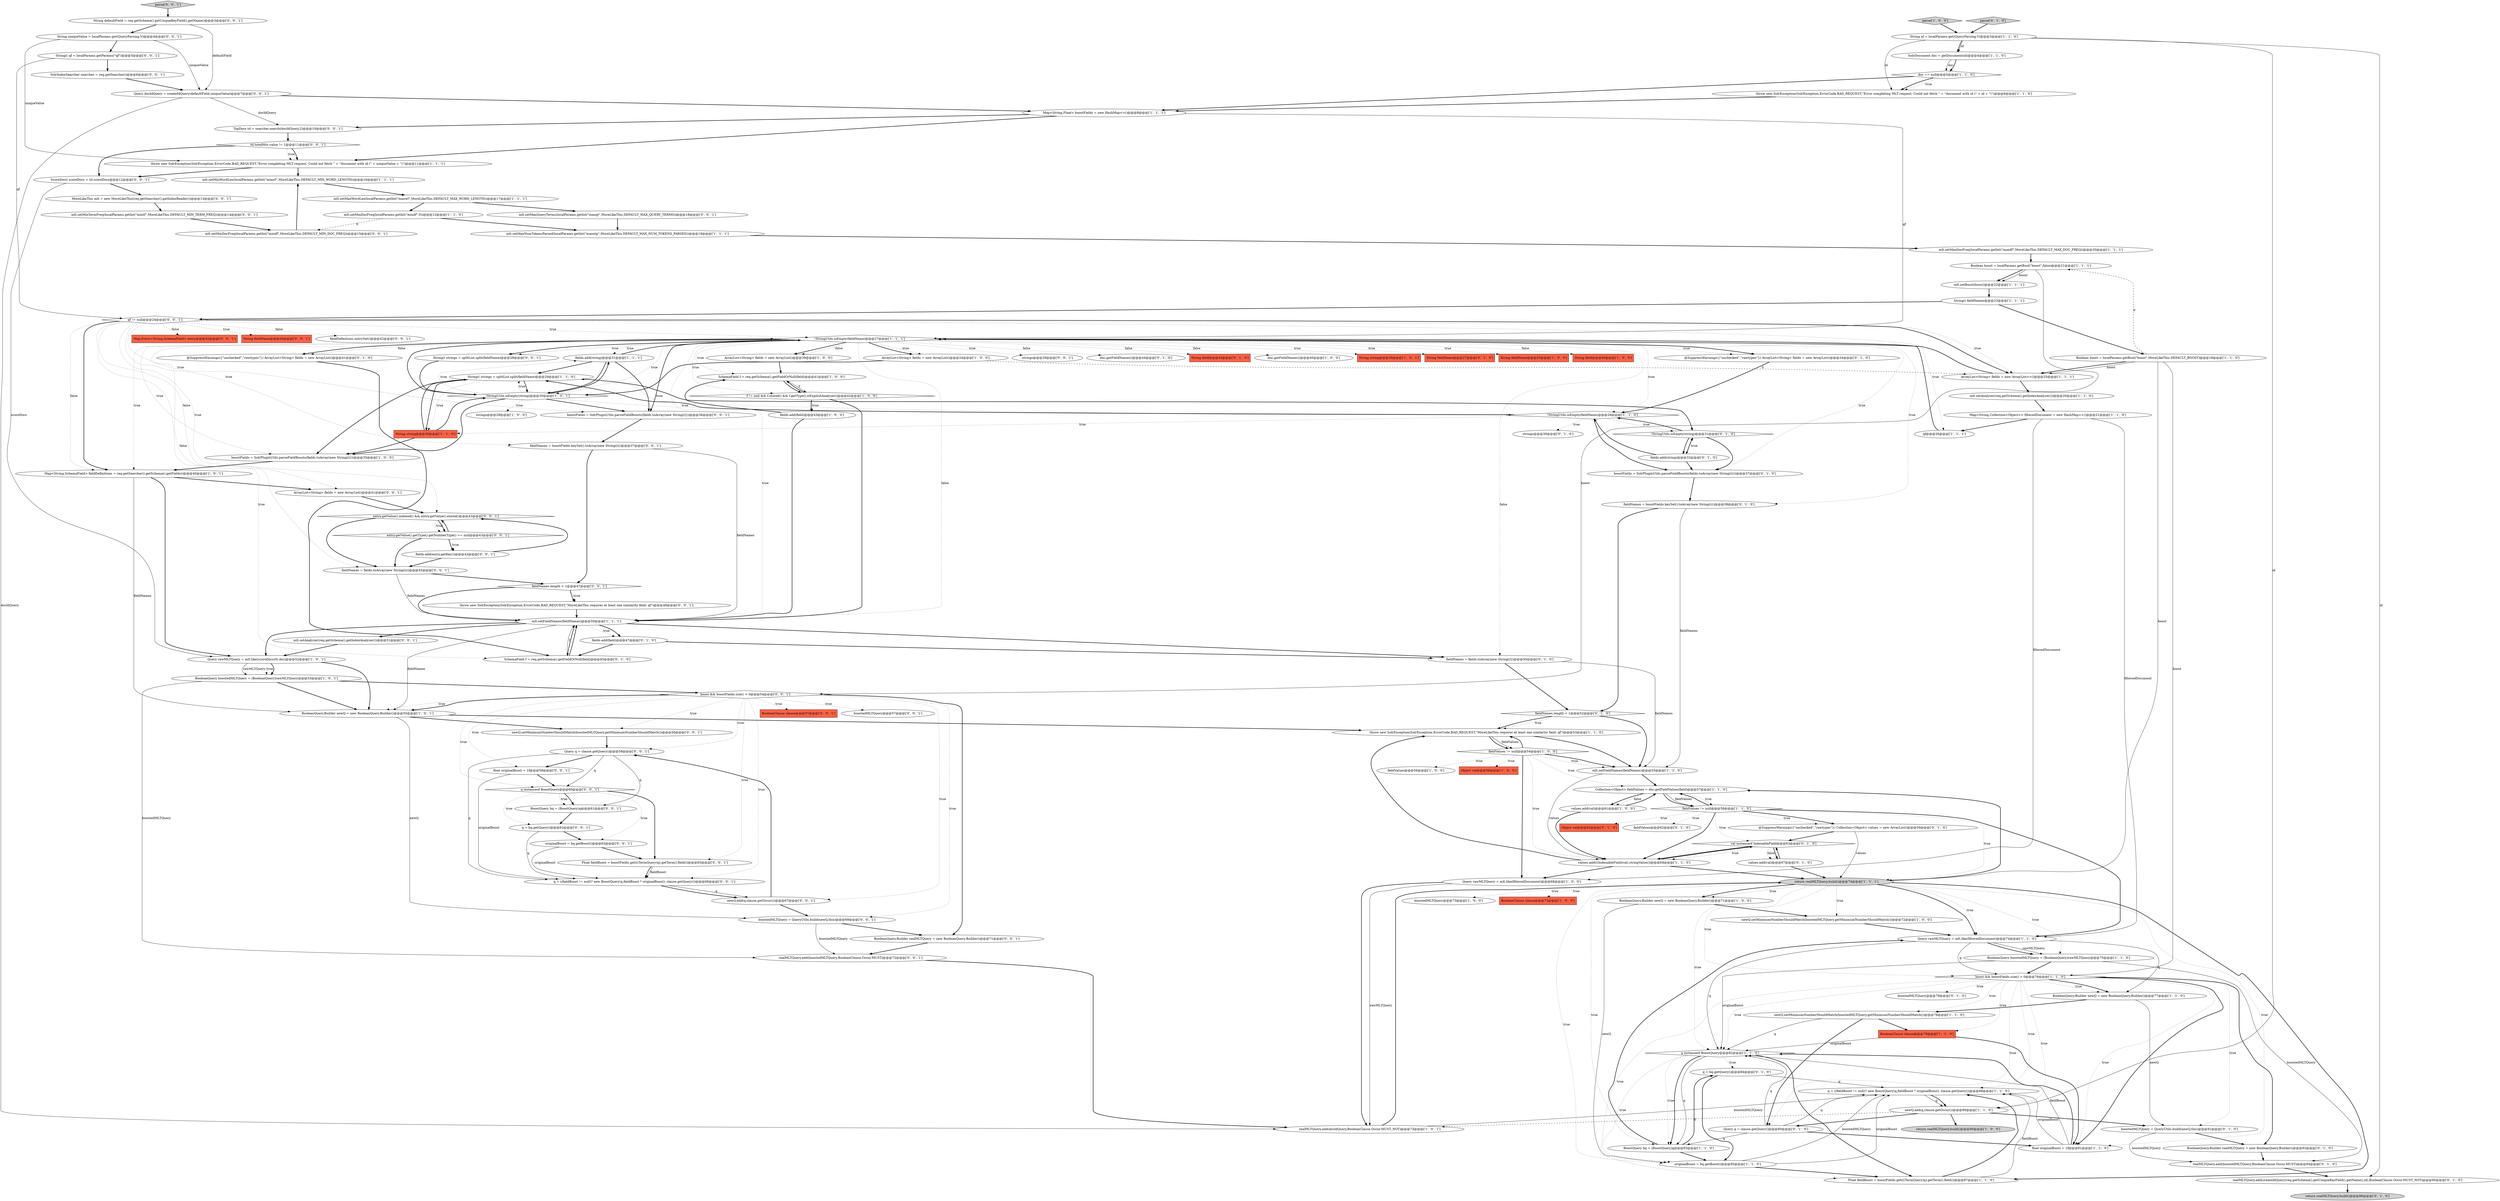 digraph {
34 [style = filled, label = "mlt.setFieldNames(fieldNames)@@@50@@@['1', '1', '1']", fillcolor = white, shape = ellipse image = "AAA0AAABBB1BBB"];
21 [style = filled, label = "!StringUtils.isEmpty(fieldName)@@@27@@@['1', '1', '1']", fillcolor = white, shape = diamond image = "AAA0AAABBB1BBB"];
1 [style = filled, label = "fields.add(string)@@@31@@@['1', '1', '1']", fillcolor = white, shape = ellipse image = "AAA0AAABBB1BBB"];
17 [style = filled, label = "fieldValues != null@@@58@@@['1', '1', '0']", fillcolor = white, shape = diamond image = "AAA0AAABBB1BBB"];
28 [style = filled, label = "BooleanQuery.Builder newQ = new BooleanQuery.Builder()@@@71@@@['1', '0', '0']", fillcolor = white, shape = ellipse image = "AAA0AAABBB1BBB"];
59 [style = filled, label = "boost && boostFields.size() > 0@@@76@@@['1', '1', '0']", fillcolor = white, shape = diamond image = "AAA0AAABBB1BBB"];
43 [style = filled, label = "String(( strings = splitList.split(fieldName)@@@29@@@['1', '1', '0']", fillcolor = white, shape = ellipse image = "AAA0AAABBB1BBB"];
137 [style = filled, label = "entry.getValue().indexed() && entry.getValue().stored()@@@43@@@['0', '0', '1']", fillcolor = white, shape = diamond image = "AAA0AAABBB3BBB"];
65 [style = filled, label = "Collection<Object> fieldValues = doc.getFieldValues(field)@@@57@@@['1', '1', '0']", fillcolor = white, shape = ellipse image = "AAA0AAABBB1BBB"];
2 [style = filled, label = "BooleanQuery.Builder newQ = new BooleanQuery.Builder()@@@55@@@['1', '0', '1']", fillcolor = white, shape = ellipse image = "AAA0AAABBB1BBB"];
135 [style = filled, label = "fieldNames.length < 1@@@47@@@['0', '0', '1']", fillcolor = white, shape = diamond image = "AAA0AAABBB3BBB"];
31 [style = filled, label = "mlt.setAnalyzer(req.getSchema().getIndexAnalyzer())@@@20@@@['1', '1', '0']", fillcolor = white, shape = ellipse image = "AAA0AAABBB1BBB"];
46 [style = filled, label = "Boolean boost = localParams.getBool(\"boost\",false)@@@21@@@['1', '1', '1']", fillcolor = white, shape = ellipse image = "AAA0AAABBB1BBB"];
71 [style = filled, label = "BooleanQuery boostedMLTQuery = (BooleanQuery)rawMLTQuery@@@53@@@['1', '0', '1']", fillcolor = white, shape = ellipse image = "AAA0AAABBB1BBB"];
44 [style = filled, label = "newQ.setMinimumNumberShouldMatch(boostedMLTQuery.getMinimumNumberShouldMatch())@@@78@@@['1', '1', '0']", fillcolor = white, shape = ellipse image = "AAA0AAABBB1BBB"];
42 [style = filled, label = "return realMLTQuery.build()@@@74@@@['1', '1', '1']", fillcolor = lightgray, shape = ellipse image = "AAA0AAABBB1BBB"];
40 [style = filled, label = "String id = localParams.get(QueryParsing.V)@@@3@@@['1', '1', '0']", fillcolor = white, shape = ellipse image = "AAA0AAABBB1BBB"];
110 [style = filled, label = "mlt.setMinDocFreq(localParams.getInt(\"mindf\",MoreLikeThis.DEFAULT_MIN_DOC_FREQ))@@@15@@@['0', '0', '1']", fillcolor = white, shape = ellipse image = "AAA0AAABBB3BBB"];
3 [style = filled, label = "mlt.setFieldNames(fieldNames)@@@55@@@['1', '1', '0']", fillcolor = white, shape = ellipse image = "AAA0AAABBB1BBB"];
67 [style = filled, label = "mlt.setBoost(boost)@@@22@@@['1', '1', '1']", fillcolor = white, shape = ellipse image = "AAA0AAABBB1BBB"];
22 [style = filled, label = "mlt.setMaxDocFreq(localParams.getInt(\"maxdf\",MoreLikeThis.DEFAULT_MAX_DOC_FREQ))@@@20@@@['1', '1', '1']", fillcolor = white, shape = ellipse image = "AAA0AAABBB1BBB"];
10 [style = filled, label = "throw new SolrException(SolrException.ErrorCode.BAD_REQUEST,\"MoreLikeThis requires at least one similarity field: qf\")@@@53@@@['1', '1', '0']", fillcolor = white, shape = ellipse image = "AAA0AAABBB1BBB"];
131 [style = filled, label = "boostedMLTQuery@@@57@@@['0', '0', '1']", fillcolor = white, shape = ellipse image = "AAA0AAABBB3BBB"];
117 [style = filled, label = "newQ.setMinimumNumberShouldMatch(boostedMLTQuery.getMinimumNumberShouldMatch())@@@56@@@['0', '0', '1']", fillcolor = white, shape = ellipse image = "AAA0AAABBB3BBB"];
99 [style = filled, label = "Object val@@@62@@@['0', '1', '0']", fillcolor = tomato, shape = box image = "AAA0AAABBB2BBB"];
13 [style = filled, label = "String(( fieldNames@@@23@@@['1', '1', '1']", fillcolor = white, shape = ellipse image = "AAA0AAABBB1BBB"];
97 [style = filled, label = "fieldNames = fields.toArray(new String(((()@@@50@@@['0', '1', '0']", fillcolor = white, shape = ellipse image = "AAA0AAABBB2BBB"];
94 [style = filled, label = "boostFields = SolrPluginUtils.parseFieldBoosts(fields.toArray(new String(((())@@@37@@@['0', '1', '0']", fillcolor = white, shape = ellipse image = "AAA0AAABBB2BBB"];
63 [style = filled, label = "fields.add(field)@@@43@@@['1', '0', '0']", fillcolor = white, shape = ellipse image = "AAA0AAABBB1BBB"];
126 [style = filled, label = "Float fieldBoost = boostFields.get(((TermQuery)q).getTerm().field())@@@65@@@['0', '0', '1']", fillcolor = white, shape = ellipse image = "AAA0AAABBB3BBB"];
87 [style = filled, label = "fieldValues@@@62@@@['0', '1', '0']", fillcolor = white, shape = ellipse image = "AAA0AAABBB2BBB"];
23 [style = filled, label = "Query rawMLTQuery = mlt.like(filteredDocument)@@@68@@@['1', '0', '0']", fillcolor = white, shape = ellipse image = "AAA0AAABBB1BBB"];
52 [style = filled, label = "SolrDocument doc = getDocument(id)@@@4@@@['1', '1', '0']", fillcolor = white, shape = ellipse image = "AAA0AAABBB1BBB"];
144 [style = filled, label = "mlt.setMaxQueryTerms(localParams.getInt(\"maxqt\",MoreLikeThis.DEFAULT_MAX_QUERY_TERMS))@@@18@@@['0', '0', '1']", fillcolor = white, shape = ellipse image = "AAA0AAABBB3BBB"];
29 [style = filled, label = "Map<String,Float> boostFields = new HashMap<>()@@@8@@@['1', '1', '1']", fillcolor = white, shape = ellipse image = "AAA0AAABBB1BBB"];
9 [style = filled, label = "SchemaField f = req.getSchema().getFieldOrNull(field)@@@41@@@['1', '0', '0']", fillcolor = white, shape = ellipse image = "AAA0AAABBB1BBB"];
86 [style = filled, label = "q = bq.getQuery()@@@84@@@['0', '1', '0']", fillcolor = white, shape = ellipse image = "AAA0AAABBB2BBB"];
39 [style = filled, label = "values.add(val)@@@61@@@['1', '0', '0']", fillcolor = white, shape = ellipse image = "AAA0AAABBB1BBB"];
111 [style = filled, label = "strings@@@29@@@['0', '0', '1']", fillcolor = white, shape = ellipse image = "AAA0AAABBB3BBB"];
130 [style = filled, label = "boost && boostFields.size() > 0@@@54@@@['0', '0', '1']", fillcolor = white, shape = diamond image = "AAA0AAABBB3BBB"];
73 [style = filled, label = "boostedMLTQuery = QueryUtils.build(newQ,this)@@@91@@@['0', '1', '0']", fillcolor = white, shape = ellipse image = "AAA0AAABBB2BBB"];
125 [style = filled, label = "originalBoost = bq.getBoost()@@@63@@@['0', '0', '1']", fillcolor = white, shape = ellipse image = "AAA0AAABBB3BBB"];
124 [style = filled, label = "parse['0', '0', '1']", fillcolor = lightgray, shape = diamond image = "AAA0AAABBB3BBB"];
70 [style = filled, label = "!StringUtils.isEmpty(fieldName)@@@28@@@['1', '1', '0']", fillcolor = white, shape = diamond image = "AAA0AAABBB1BBB"];
14 [style = filled, label = "BooleanQuery boostedMLTQuery = (BooleanQuery)rawMLTQuery@@@75@@@['1', '1', '0']", fillcolor = white, shape = ellipse image = "AAA0AAABBB1BBB"];
32 [style = filled, label = "q = ((fieldBoost != null)? new BoostQuery(q,fieldBoost * originalBoost): clause.getQuery())@@@88@@@['1', '1', '0']", fillcolor = white, shape = ellipse image = "AAA0AAABBB1BBB"];
107 [style = filled, label = "fields.add(entry.getKey())@@@43@@@['0', '0', '1']", fillcolor = white, shape = ellipse image = "AAA0AAABBB3BBB"];
109 [style = filled, label = "mlt.setMinTermFreq(localParams.getInt(\"mintf\",MoreLikeThis.DEFAULT_MIN_TERM_FREQ))@@@14@@@['0', '0', '1']", fillcolor = white, shape = ellipse image = "AAA0AAABBB3BBB"];
115 [style = filled, label = "fieldNames = boostFields.keySet().toArray(new String(((()@@@37@@@['0', '0', '1']", fillcolor = white, shape = ellipse image = "AAA0AAABBB3BBB"];
101 [style = filled, label = "throw new SolrException(SolrException.ErrorCode.BAD_REQUEST,\"MoreLikeThis requires at least one similarity field: qf\")@@@48@@@['0', '0', '1']", fillcolor = white, shape = ellipse image = "AAA0AAABBB3BBB"];
72 [style = filled, label = "doc.getFieldNames()@@@44@@@['0', '1', '0']", fillcolor = white, shape = ellipse image = "AAA0AAABBB2BBB"];
129 [style = filled, label = "q instanceof BoostQuery@@@60@@@['0', '0', '1']", fillcolor = white, shape = diamond image = "AAA0AAABBB3BBB"];
36 [style = filled, label = "BoostQuery bq = (BoostQuery)q@@@83@@@['1', '1', '0']", fillcolor = white, shape = ellipse image = "AAA0AAABBB1BBB"];
128 [style = filled, label = "float originalBoost = 1f@@@59@@@['0', '0', '1']", fillcolor = white, shape = ellipse image = "AAA0AAABBB3BBB"];
74 [style = filled, label = "realMLTQuery.add(boostedMLTQuery,BooleanClause.Occur.MUST)@@@94@@@['0', '1', '0']", fillcolor = white, shape = ellipse image = "AAA0AAABBB2BBB"];
106 [style = filled, label = "realMLTQuery.add(boostedMLTQuery,BooleanClause.Occur.MUST)@@@72@@@['0', '0', '1']", fillcolor = white, shape = ellipse image = "AAA0AAABBB3BBB"];
37 [style = filled, label = "!StringUtils.isEmpty(string)@@@30@@@['1', '0', '1']", fillcolor = white, shape = diamond image = "AAA0AAABBB1BBB"];
56 [style = filled, label = "Query rawMLTQuery = mlt.like(filteredDocument)@@@74@@@['1', '1', '0']", fillcolor = white, shape = ellipse image = "AAA0AAABBB1BBB"];
75 [style = filled, label = "fieldNames = boostFields.keySet().toArray(new String(((()@@@38@@@['0', '1', '0']", fillcolor = white, shape = ellipse image = "AAA0AAABBB2BBB"];
119 [style = filled, label = "Query docIdQuery = createIdQuery(defaultField,uniqueValue)@@@7@@@['0', '0', '1']", fillcolor = white, shape = ellipse image = "AAA0AAABBB3BBB"];
104 [style = filled, label = "MoreLikeThis mlt = new MoreLikeThis(req.getSearcher().getIndexReader())@@@13@@@['0', '0', '1']", fillcolor = white, shape = ellipse image = "AAA0AAABBB3BBB"];
108 [style = filled, label = "String(( qf = localParams.getParams(\"qf\")@@@5@@@['0', '0', '1']", fillcolor = white, shape = ellipse image = "AAA0AAABBB3BBB"];
103 [style = filled, label = "newQ.add(q,clause.getOccur())@@@67@@@['0', '0', '1']", fillcolor = white, shape = ellipse image = "AAA0AAABBB3BBB"];
123 [style = filled, label = "Query q = clause.getQuery()@@@58@@@['0', '0', '1']", fillcolor = white, shape = ellipse image = "AAA0AAABBB3BBB"];
78 [style = filled, label = "SchemaField f = req.getSchema().getFieldOrNull(field)@@@45@@@['0', '1', '0']", fillcolor = white, shape = ellipse image = "AAA0AAABBB2BBB"];
76 [style = filled, label = "BooleanQuery.Builder realMLTQuery = new BooleanQuery.Builder()@@@93@@@['0', '1', '0']", fillcolor = white, shape = ellipse image = "AAA0AAABBB2BBB"];
82 [style = filled, label = "realMLTQuery.add(createIdQuery(req.getSchema().getUniqueKeyField().getName(),id),BooleanClause.Occur.MUST_NOT)@@@95@@@['0', '1', '0']", fillcolor = white, shape = ellipse image = "AAA0AAABBB2BBB"];
20 [style = filled, label = "Query rawMLTQuery = mlt.like(scoreDocs(0(.doc)@@@52@@@['1', '0', '1']", fillcolor = white, shape = ellipse image = "AAA0AAABBB1BBB"];
30 [style = filled, label = "fieldValues@@@56@@@['1', '0', '0']", fillcolor = white, shape = ellipse image = "AAA0AAABBB1BBB"];
0 [style = filled, label = "strings@@@28@@@['1', '0', '0']", fillcolor = white, shape = ellipse image = "AAA0AAABBB1BBB"];
136 [style = filled, label = "boostFields = SolrPluginUtils.parseFieldBoosts(fields.toArray(new String(((())@@@36@@@['0', '0', '1']", fillcolor = white, shape = ellipse image = "AAA0AAABBB3BBB"];
138 [style = filled, label = "boostedMLTQuery = QueryUtils.build(newQ,this)@@@69@@@['0', '0', '1']", fillcolor = white, shape = ellipse image = "AAA0AAABBB3BBB"];
140 [style = filled, label = "String(( strings = splitList.split(fieldName)@@@28@@@['0', '0', '1']", fillcolor = white, shape = ellipse image = "AAA0AAABBB3BBB"];
16 [style = filled, label = "boostedMLTQuery@@@73@@@['1', '0', '0']", fillcolor = white, shape = ellipse image = "AAA0AAABBB1BBB"];
81 [style = filled, label = "!StringUtils.isEmpty(string)@@@31@@@['0', '1', '0']", fillcolor = white, shape = diamond image = "AAA0AAABBB2BBB"];
91 [style = filled, label = "String field@@@44@@@['0', '1', '0']", fillcolor = tomato, shape = box image = "AAA0AAABBB2BBB"];
33 [style = filled, label = "BooleanQuery.Builder newQ = new BooleanQuery.Builder()@@@77@@@['1', '1', '0']", fillcolor = white, shape = ellipse image = "AAA0AAABBB1BBB"];
79 [style = filled, label = "strings@@@30@@@['0', '1', '0']", fillcolor = white, shape = ellipse image = "AAA0AAABBB2BBB"];
113 [style = filled, label = "BooleanQuery.Builder realMLTQuery = new BooleanQuery.Builder()@@@71@@@['0', '0', '1']", fillcolor = white, shape = ellipse image = "AAA0AAABBB3BBB"];
89 [style = filled, label = "return realMLTQuery.build()@@@96@@@['0', '1', '0']", fillcolor = lightgray, shape = ellipse image = "AAA0AAABBB2BBB"];
4 [style = filled, label = "ArrayList<String> fields = new ArrayList<>()@@@25@@@['1', '1', '1']", fillcolor = white, shape = ellipse image = "AAA0AAABBB1BBB"];
116 [style = filled, label = "ArrayList<String> fields = new ArrayList()@@@41@@@['0', '0', '1']", fillcolor = white, shape = ellipse image = "AAA0AAABBB3BBB"];
127 [style = filled, label = "String uniqueValue = localParams.get(QueryParsing.V)@@@4@@@['0', '0', '1']", fillcolor = white, shape = ellipse image = "AAA0AAABBB3BBB"];
100 [style = filled, label = "Map.Entry<String,SchemaField> entry@@@42@@@['0', '0', '1']", fillcolor = tomato, shape = box image = "AAA0AAABBB3BBB"];
6 [style = filled, label = "return realMLTQuery.build()@@@90@@@['1', '0', '0']", fillcolor = lightgray, shape = ellipse image = "AAA0AAABBB1BBB"];
133 [style = filled, label = "String defaultField = req.getSchema().getUniqueKeyField().getName()@@@3@@@['0', '0', '1']", fillcolor = white, shape = ellipse image = "AAA0AAABBB3BBB"];
142 [style = filled, label = "entry.getValue().getType().getNumberType() == null@@@43@@@['0', '0', '1']", fillcolor = white, shape = diamond image = "AAA0AAABBB3BBB"];
47 [style = filled, label = "Boolean boost = localParams.getBool(\"boost\",MoreLikeThis.DEFAULT_BOOST)@@@18@@@['1', '1', '0']", fillcolor = white, shape = ellipse image = "AAA0AAABBB1BBB"];
35 [style = filled, label = "values.add(((IndexableField)val).stringValue())@@@64@@@['1', '1', '0']", fillcolor = white, shape = ellipse image = "AAA0AAABBB1BBB"];
25 [style = filled, label = "mlt.setMinDocFreq(localParams.getInt(\"mindf\",0))@@@12@@@['1', '1', '0']", fillcolor = white, shape = ellipse image = "AAA0AAABBB1BBB"];
92 [style = filled, label = "boostedMLTQuery@@@79@@@['0', '1', '0']", fillcolor = white, shape = ellipse image = "AAA0AAABBB2BBB"];
12 [style = filled, label = "newQ.setMinimumNumberShouldMatch(boostedMLTQuery.getMinimumNumberShouldMatch())@@@72@@@['1', '0', '0']", fillcolor = white, shape = ellipse image = "AAA0AAABBB1BBB"];
58 [style = filled, label = "mlt.setMinWordLen(localParams.getInt(\"minwl\",MoreLikeThis.DEFAULT_MIN_WORD_LENGTH))@@@16@@@['1', '1', '1']", fillcolor = white, shape = ellipse image = "AAA0AAABBB1BBB"];
112 [style = filled, label = "qf != null@@@24@@@['0', '0', '1']", fillcolor = white, shape = diamond image = "AAA0AAABBB3BBB"];
15 [style = filled, label = "doc.getFieldNames()@@@40@@@['1', '0', '0']", fillcolor = white, shape = ellipse image = "AAA0AAABBB1BBB"];
143 [style = filled, label = "q = bq.getQuery()@@@62@@@['0', '0', '1']", fillcolor = white, shape = ellipse image = "AAA0AAABBB3BBB"];
141 [style = filled, label = "fieldNames = fields.toArray(new String(((()@@@45@@@['0', '0', '1']", fillcolor = white, shape = ellipse image = "AAA0AAABBB3BBB"];
85 [style = filled, label = "val instanceof IndexableField@@@63@@@['0', '1', '0']", fillcolor = white, shape = diamond image = "AAA0AAABBB2BBB"];
96 [style = filled, label = "@SuppressWarnings({\"unchecked\",\"rawtypes\"}) ArrayList<String> fields = new ArrayList()@@@24@@@['0', '1', '0']", fillcolor = white, shape = ellipse image = "AAA0AAABBB2BBB"];
69 [style = filled, label = "parse['1', '0', '0']", fillcolor = lightgray, shape = diamond image = "AAA0AAABBB1BBB"];
95 [style = filled, label = "fields.add(string)@@@32@@@['0', '1', '0']", fillcolor = white, shape = ellipse image = "AAA0AAABBB2BBB"];
45 [style = filled, label = "Float fieldBoost = boostFields.get(((TermQuery)q).getTerm().field())@@@87@@@['1', '1', '0']", fillcolor = white, shape = ellipse image = "AAA0AAABBB1BBB"];
5 [style = filled, label = "throw new SolrException(SolrException.ErrorCode.BAD_REQUEST,\"Error completing MLT request. Could not fetch \" + \"document with id (\" + id + \"(\")@@@6@@@['1', '1', '0']", fillcolor = white, shape = ellipse image = "AAA0AAABBB1BBB"];
38 [style = filled, label = "Map<String,SchemaField> fieldDefinitions = req.getSearcher().getSchema().getFields()@@@40@@@['1', '0', '1']", fillcolor = white, shape = ellipse image = "AAA0AAABBB1BBB"];
66 [style = filled, label = "doc == null@@@5@@@['1', '1', '0']", fillcolor = white, shape = diamond image = "AAA0AAABBB1BBB"];
105 [style = filled, label = "BoostQuery bq = (BoostQuery)q@@@61@@@['0', '0', '1']", fillcolor = white, shape = ellipse image = "AAA0AAABBB3BBB"];
24 [style = filled, label = "originalBoost = bq.getBoost()@@@85@@@['1', '1', '0']", fillcolor = white, shape = ellipse image = "AAA0AAABBB1BBB"];
98 [style = filled, label = "fieldNames.length < 1@@@52@@@['0', '1', '0']", fillcolor = white, shape = diamond image = "AAA0AAABBB2BBB"];
62 [style = filled, label = "q instanceof BoostQuery@@@82@@@['1', '1', '0']", fillcolor = white, shape = diamond image = "AAA0AAABBB1BBB"];
48 [style = filled, label = "float originalBoost = 1f@@@81@@@['1', '1', '0']", fillcolor = white, shape = ellipse image = "AAA0AAABBB1BBB"];
122 [style = filled, label = "ScoreDoc(( scoreDocs = td.scoreDocs@@@12@@@['0', '0', '1']", fillcolor = white, shape = ellipse image = "AAA0AAABBB3BBB"];
49 [style = filled, label = "String string@@@30@@@['1', '1', '0']", fillcolor = tomato, shape = box image = "AAA0AAABBB1BBB"];
84 [style = filled, label = "Query q = clause.getQuery()@@@80@@@['0', '1', '0']", fillcolor = white, shape = ellipse image = "AAA0AAABBB2BBB"];
68 [style = filled, label = "String string@@@29@@@['1', '0', '1']", fillcolor = tomato, shape = box image = "AAA0AAABBB1BBB"];
8 [style = filled, label = "qf@@@26@@@['1', '1', '1']", fillcolor = white, shape = ellipse image = "AAA0AAABBB1BBB"];
80 [style = filled, label = "@SuppressWarnings({\"unchecked\",\"rawtypes\"}) ArrayList<String> fields = new ArrayList()@@@41@@@['0', '1', '0']", fillcolor = white, shape = ellipse image = "AAA0AAABBB2BBB"];
88 [style = filled, label = "String fieldName@@@27@@@['0', '1', '0']", fillcolor = tomato, shape = box image = "AAA0AAABBB2BBB"];
139 [style = filled, label = "mlt.setAnalyzer(req.getSchema().getIndexAnalyzer())@@@51@@@['0', '0', '1']", fillcolor = white, shape = ellipse image = "AAA0AAABBB3BBB"];
18 [style = filled, label = "ArrayList<String> fields = new ArrayList()@@@39@@@['1', '0', '0']", fillcolor = white, shape = ellipse image = "AAA0AAABBB1BBB"];
11 [style = filled, label = "f != null && f.stored() && f.getType().isExplicitAnalyzer()@@@42@@@['1', '0', '0']", fillcolor = white, shape = diamond image = "AAA0AAABBB1BBB"];
134 [style = filled, label = "SolrIndexSearcher searcher = req.getSearcher()@@@6@@@['0', '0', '1']", fillcolor = white, shape = ellipse image = "AAA0AAABBB3BBB"];
61 [style = filled, label = "mlt.setMaxWordLen(localParams.getInt(\"maxwl\",MoreLikeThis.DEFAULT_MAX_WORD_LENGTH))@@@17@@@['1', '1', '1']", fillcolor = white, shape = ellipse image = "AAA0AAABBB1BBB"];
121 [style = filled, label = "BooleanClause clause@@@57@@@['0', '0', '1']", fillcolor = tomato, shape = box image = "AAA0AAABBB3BBB"];
51 [style = filled, label = "ArrayList<String> fields = new ArrayList()@@@24@@@['1', '0', '0']", fillcolor = white, shape = ellipse image = "AAA0AAABBB1BBB"];
57 [style = filled, label = "realMLTQuery.add(docIdQuery,BooleanClause.Occur.MUST_NOT)@@@73@@@['1', '0', '1']", fillcolor = white, shape = ellipse image = "AAA0AAABBB1BBB"];
102 [style = filled, label = "String fieldName@@@26@@@['0', '0', '1']", fillcolor = tomato, shape = box image = "AAA0AAABBB3BBB"];
50 [style = filled, label = "newQ.add(q,clause.getOccur())@@@89@@@['1', '1', '0']", fillcolor = white, shape = ellipse image = "AAA0AAABBB1BBB"];
41 [style = filled, label = "throw new SolrException(SolrException.ErrorCode.BAD_REQUEST,\"Error completing MLT request. Could not fetch \" + \"document with id (\" + uniqueValue + \"(\")@@@11@@@['1', '1', '1']", fillcolor = white, shape = ellipse image = "AAA0AAABBB1BBB"];
54 [style = filled, label = "fieldValues != null@@@54@@@['1', '0', '0']", fillcolor = white, shape = diamond image = "AAA0AAABBB1BBB"];
60 [style = filled, label = "BooleanClause clause@@@79@@@['1', '1', '0']", fillcolor = tomato, shape = box image = "AAA0AAABBB1BBB"];
27 [style = filled, label = "Object val@@@56@@@['1', '0', '0']", fillcolor = tomato, shape = box image = "AAA0AAABBB1BBB"];
114 [style = filled, label = "q = ((fieldBoost != null)? new BoostQuery(q,fieldBoost * originalBoost): clause.getQuery())@@@66@@@['0', '0', '1']", fillcolor = white, shape = ellipse image = "AAA0AAABBB3BBB"];
7 [style = filled, label = "String fieldName@@@25@@@['1', '0', '0']", fillcolor = tomato, shape = box image = "AAA0AAABBB1BBB"];
19 [style = filled, label = "mlt.setMaxNumTokensParsed(localParams.getInt(\"maxntp\",MoreLikeThis.DEFAULT_MAX_NUM_TOKENS_PARSED))@@@19@@@['1', '1', '1']", fillcolor = white, shape = ellipse image = "AAA0AAABBB1BBB"];
118 [style = filled, label = "fieldDefinitions.entrySet()@@@42@@@['0', '0', '1']", fillcolor = white, shape = ellipse image = "AAA0AAABBB3BBB"];
132 [style = filled, label = "TopDocs td = searcher.search(docIdQuery,2)@@@10@@@['0', '0', '1']", fillcolor = white, shape = ellipse image = "AAA0AAABBB3BBB"];
90 [style = filled, label = "fields.add(field)@@@47@@@['0', '1', '0']", fillcolor = white, shape = ellipse image = "AAA0AAABBB2BBB"];
53 [style = filled, label = "String field@@@40@@@['1', '0', '0']", fillcolor = tomato, shape = box image = "AAA0AAABBB1BBB"];
93 [style = filled, label = "parse['0', '1', '0']", fillcolor = lightgray, shape = diamond image = "AAA0AAABBB2BBB"];
83 [style = filled, label = "values.add(val)@@@67@@@['0', '1', '0']", fillcolor = white, shape = ellipse image = "AAA0AAABBB2BBB"];
64 [style = filled, label = "BooleanClause clause@@@73@@@['1', '0', '0']", fillcolor = tomato, shape = box image = "AAA0AAABBB1BBB"];
120 [style = filled, label = "td.totalHits.value != 1@@@11@@@['0', '0', '1']", fillcolor = white, shape = diamond image = "AAA0AAABBB3BBB"];
26 [style = filled, label = "Map<String,Collection<Object>> filteredDocument = new HashMap<>()@@@21@@@['1', '1', '0']", fillcolor = white, shape = ellipse image = "AAA0AAABBB1BBB"];
55 [style = filled, label = "boostFields = SolrPluginUtils.parseFieldBoosts(fields.toArray(new String(((())@@@35@@@['1', '0', '0']", fillcolor = white, shape = ellipse image = "AAA0AAABBB1BBB"];
77 [style = filled, label = "@SuppressWarnings({\"unchecked\",\"rawtypes\"}) Collection<Object> values = new ArrayList()@@@59@@@['0', '1', '0']", fillcolor = white, shape = ellipse image = "AAA0AAABBB2BBB"];
85->83 [style = dotted, label="false"];
137->142 [style = dotted, label="true"];
32->50 [style = solid, label="q"];
34->139 [style = bold, label=""];
62->36 [style = solid, label="q"];
3->35 [style = solid, label="values"];
54->10 [style = bold, label=""];
103->123 [style = bold, label=""];
34->90 [style = dotted, label="true"];
65->17 [style = dotted, label="true"];
105->143 [style = bold, label=""];
40->52 [style = solid, label="id"];
46->67 [style = bold, label=""];
109->110 [style = bold, label=""];
61->25 [style = bold, label=""];
54->65 [style = dotted, label="true"];
21->18 [style = bold, label=""];
112->116 [style = dotted, label="false"];
112->21 [style = dotted, label="true"];
42->62 [style = dotted, label="true"];
112->141 [style = dotted, label="false"];
21->11 [style = dotted, label="true"];
135->34 [style = bold, label=""];
56->62 [style = solid, label="q"];
112->102 [style = dotted, label="true"];
62->36 [style = dotted, label="true"];
115->34 [style = solid, label="fieldNames"];
119->132 [style = solid, label="docIdQuery"];
47->4 [style = bold, label=""];
44->62 [style = solid, label="q"];
17->42 [style = dotted, label="true"];
40->52 [style = bold, label=""];
49->43 [style = bold, label=""];
21->75 [style = dotted, label="true"];
24->45 [style = bold, label=""];
130->128 [style = dotted, label="true"];
62->24 [style = dotted, label="true"];
57->32 [style = solid, label="boostedMLTQuery"];
42->65 [style = bold, label=""];
142->141 [style = bold, label=""];
93->40 [style = bold, label=""];
115->135 [style = bold, label=""];
59->33 [style = dotted, label="true"];
29->21 [style = solid, label="qf"];
60->48 [style = bold, label=""];
24->32 [style = solid, label="boostedMLTQuery"];
66->29 [style = bold, label=""];
112->8 [style = dotted, label="true"];
120->122 [style = bold, label=""];
85->35 [style = dotted, label="true"];
127->41 [style = solid, label="uniqueValue"];
81->94 [style = bold, label=""];
21->1 [style = dotted, label="true"];
54->3 [style = bold, label=""];
47->42 [style = solid, label="boost"];
128->129 [style = bold, label=""];
21->80 [style = bold, label=""];
17->87 [style = dotted, label="true"];
59->50 [style = dotted, label="true"];
123->114 [style = solid, label="q"];
42->36 [style = dotted, label="true"];
133->119 [style = solid, label="defaultField"];
75->3 [style = solid, label="fieldNames"];
59->84 [style = dotted, label="true"];
80->78 [style = bold, label=""];
11->63 [style = dotted, label="true"];
37->1 [style = bold, label=""];
42->48 [style = dotted, label="true"];
42->24 [style = dotted, label="true"];
54->30 [style = dotted, label="true"];
42->12 [style = dotted, label="true"];
94->75 [style = bold, label=""];
17->35 [style = bold, label=""];
59->73 [style = dotted, label="true"];
3->65 [style = bold, label=""];
44->60 [style = bold, label=""];
2->117 [style = bold, label=""];
59->48 [style = dotted, label="true"];
62->86 [style = dotted, label="true"];
37->0 [style = dotted, label="true"];
43->55 [style = bold, label=""];
46->130 [style = solid, label="boost"];
17->65 [style = bold, label=""];
33->44 [style = bold, label=""];
21->34 [style = dotted, label="false"];
42->28 [style = dotted, label="true"];
143->114 [style = solid, label="q"];
21->97 [style = dotted, label="false"];
114->103 [style = solid, label="q"];
43->81 [style = bold, label=""];
114->103 [style = bold, label=""];
98->10 [style = dotted, label="true"];
35->85 [style = bold, label=""];
56->14 [style = solid, label="rawMLTQuery"];
21->70 [style = dotted, label="true"];
129->125 [style = dotted, label="true"];
142->137 [style = bold, label=""];
2->138 [style = solid, label="newQ"];
21->78 [style = dotted, label="true"];
40->5 [style = solid, label="id"];
70->49 [style = dotted, label="true"];
74->82 [style = bold, label=""];
69->40 [style = bold, label=""];
71->106 [style = solid, label="boostedMLTQuery"];
82->89 [style = bold, label=""];
2->10 [style = bold, label=""];
39->65 [style = bold, label=""];
113->106 [style = bold, label=""];
17->85 [style = dotted, label="true"];
129->105 [style = bold, label=""];
119->57 [style = solid, label="docIdQuery"];
130->138 [style = dotted, label="true"];
21->51 [style = dotted, label="true"];
48->62 [style = bold, label=""];
26->23 [style = solid, label="filteredDocument"];
122->104 [style = bold, label=""];
126->114 [style = bold, label=""];
21->94 [style = dotted, label="true"];
38->2 [style = solid, label="fieldNames"];
4->21 [style = bold, label=""];
76->74 [style = bold, label=""];
127->119 [style = solid, label="uniqueValue"];
41->58 [style = bold, label=""];
45->32 [style = solid, label="fieldBoost"];
73->76 [style = bold, label=""];
112->136 [style = dotted, label="true"];
51->37 [style = bold, label=""];
39->35 [style = bold, label=""];
130->2 [style = dotted, label="true"];
144->19 [style = bold, label=""];
37->21 [style = bold, label=""];
42->59 [style = dotted, label="true"];
58->61 [style = bold, label=""];
65->17 [style = bold, label=""];
34->97 [style = bold, label=""];
112->38 [style = dotted, label="false"];
20->71 [style = dotted, label="true"];
17->77 [style = bold, label=""];
134->119 [style = bold, label=""];
59->44 [style = dotted, label="true"];
21->38 [style = dotted, label="true"];
38->116 [style = bold, label=""];
42->28 [style = bold, label=""];
71->2 [style = bold, label=""];
101->34 [style = bold, label=""];
10->54 [style = bold, label=""];
44->84 [style = bold, label=""];
67->13 [style = bold, label=""];
35->10 [style = bold, label=""];
130->113 [style = bold, label=""];
1->136 [style = bold, label=""];
25->110 [style = dashed, label="0"];
132->120 [style = bold, label=""];
56->14 [style = bold, label=""];
59->76 [style = bold, label=""];
81->70 [style = bold, label=""];
95->70 [style = bold, label=""];
86->24 [style = bold, label=""];
81->95 [style = bold, label=""];
120->41 [style = dotted, label="true"];
28->12 [style = bold, label=""];
141->135 [style = bold, label=""];
9->11 [style = solid, label="f"];
140->37 [style = bold, label=""];
83->42 [style = bold, label=""];
21->91 [style = dotted, label="false"];
47->46 [style = dashed, label="0"];
40->50 [style = solid, label="id"];
83->85 [style = bold, label=""];
142->107 [style = dotted, label="true"];
56->59 [style = solid, label="q"];
130->117 [style = dotted, label="true"];
21->140 [style = bold, label=""];
106->57 [style = bold, label=""];
38->20 [style = bold, label=""];
139->20 [style = bold, label=""];
37->136 [style = bold, label=""];
28->24 [style = solid, label="newQ"];
47->59 [style = solid, label="boost"];
136->115 [style = bold, label=""];
11->34 [style = bold, label=""];
141->34 [style = solid, label="fieldNames"];
90->78 [style = bold, label=""];
48->62 [style = solid, label="fieldBoost"];
65->39 [style = bold, label=""];
25->19 [style = bold, label=""];
45->32 [style = bold, label=""];
34->20 [style = bold, label=""];
124->133 [style = bold, label=""];
10->3 [style = bold, label=""];
17->77 [style = dotted, label="true"];
33->73 [style = solid, label="newQ"];
127->108 [style = bold, label=""];
57->42 [style = bold, label=""];
70->79 [style = dotted, label="true"];
66->5 [style = bold, label=""];
21->7 [style = dotted, label="true"];
21->88 [style = dotted, label="true"];
36->24 [style = bold, label=""];
59->92 [style = dotted, label="true"];
14->59 [style = bold, label=""];
13->112 [style = bold, label=""];
21->34 [style = dotted, label="true"];
112->4 [style = bold, label=""];
66->5 [style = dotted, label="true"];
59->62 [style = dotted, label="true"];
21->68 [style = dotted, label="true"];
21->37 [style = dotted, label="true"];
37->55 [style = bold, label=""];
21->80 [style = dotted, label="false"];
46->67 [style = solid, label="boost"];
108->112 [style = solid, label="qf"];
11->63 [style = bold, label=""];
129->105 [style = dotted, label="true"];
14->74 [style = solid, label="boostedMLTQuery"];
112->100 [style = dotted, label="false"];
125->126 [style = bold, label=""];
143->125 [style = bold, label=""];
84->62 [style = solid, label="q"];
21->53 [style = dotted, label="false"];
112->38 [style = bold, label=""];
35->23 [style = bold, label=""];
4->31 [style = bold, label=""];
29->132 [style = bold, label=""];
142->107 [style = bold, label=""];
130->2 [style = bold, label=""];
59->45 [style = dotted, label="true"];
43->49 [style = bold, label=""];
107->141 [style = bold, label=""];
81->95 [style = dotted, label="true"];
61->144 [style = bold, label=""];
117->123 [style = bold, label=""];
137->142 [style = bold, label=""];
95->94 [style = bold, label=""];
84->32 [style = solid, label="q"];
78->34 [style = bold, label=""];
34->78 [style = bold, label=""];
42->16 [style = dotted, label="true"];
50->6 [style = bold, label=""];
70->43 [style = dotted, label="true"];
70->43 [style = bold, label=""];
112->4 [style = dotted, label="true"];
123->129 [style = solid, label="q"];
41->122 [style = bold, label=""];
52->66 [style = solid, label="doc"];
1->43 [style = bold, label=""];
21->18 [style = dotted, label="false"];
37->43 [style = dotted, label="true"];
70->81 [style = dotted, label="true"];
21->96 [style = bold, label=""];
9->11 [style = bold, label=""];
13->47 [style = bold, label=""];
119->29 [style = bold, label=""];
65->17 [style = solid, label="fieldValues"];
47->4 [style = solid, label="boost"];
52->66 [style = bold, label=""];
34->90 [style = bold, label=""];
21->72 [style = dotted, label="false"];
138->106 [style = solid, label="boostedMLTQuery"];
59->48 [style = bold, label=""];
103->138 [style = bold, label=""];
21->136 [style = bold, label=""];
23->57 [style = bold, label=""];
56->33 [style = solid, label="q"];
21->55 [style = dotted, label="true"];
34->2 [style = solid, label="fieldNames"];
50->73 [style = bold, label=""];
24->32 [style = solid, label="originalBoost"];
90->97 [style = bold, label=""];
133->127 [style = bold, label=""];
42->56 [style = bold, label=""];
73->74 [style = solid, label="boostedMLTQuery"];
32->50 [style = bold, label=""];
50->84 [style = bold, label=""];
130->114 [style = dotted, label="true"];
137->141 [style = bold, label=""];
130->121 [style = dotted, label="true"];
71->130 [style = bold, label=""];
112->118 [style = dotted, label="false"];
97->98 [style = bold, label=""];
49->55 [style = bold, label=""];
26->56 [style = solid, label="filteredDocument"];
35->42 [style = bold, label=""];
122->20 [style = solid, label="scoreDocs"];
65->39 [style = dotted, label="false"];
19->22 [style = bold, label=""];
96->70 [style = bold, label=""];
112->137 [style = dotted, label="true"];
40->82 [style = solid, label="id"];
1->37 [style = bold, label=""];
48->32 [style = solid, label="originalBoost"];
54->3 [style = dotted, label="true"];
138->113 [style = bold, label=""];
104->109 [style = bold, label=""];
5->29 [style = bold, label=""];
37->1 [style = dotted, label="true"];
120->41 [style = bold, label=""];
21->51 [style = bold, label=""];
20->2 [style = bold, label=""];
17->56 [style = bold, label=""];
43->49 [style = dotted, label="true"];
126->114 [style = solid, label="fieldBoost"];
51->4 [style = dashed, label="0"];
55->38 [style = bold, label=""];
84->36 [style = solid, label="q"];
20->71 [style = bold, label=""];
21->15 [style = dotted, label="false"];
59->32 [style = dotted, label="true"];
130->103 [style = dotted, label="true"];
108->134 [style = bold, label=""];
112->115 [style = dotted, label="true"];
31->26 [style = bold, label=""];
98->10 [style = bold, label=""];
110->58 [style = bold, label=""];
125->114 [style = solid, label="originalBoost"];
49->37 [style = bold, label=""];
85->35 [style = bold, label=""];
130->129 [style = dotted, label="true"];
14->62 [style = solid, label="originalBoost"];
129->126 [style = bold, label=""];
130->131 [style = dotted, label="true"];
26->8 [style = bold, label=""];
21->9 [style = dotted, label="true"];
59->60 [style = dotted, label="true"];
10->54 [style = solid, label="fieldValues"];
21->140 [style = dotted, label="true"];
29->41 [style = bold, label=""];
54->35 [style = dotted, label="true"];
8->21 [style = bold, label=""];
62->36 [style = bold, label=""];
36->56 [style = bold, label=""];
130->123 [style = dotted, label="true"];
18->9 [style = bold, label=""];
77->42 [style = solid, label="values"];
59->33 [style = bold, label=""];
86->32 [style = solid, label="q"];
84->48 [style = bold, label=""];
60->62 [style = solid, label="originalBoost"];
107->137 [style = bold, label=""];
21->96 [style = dotted, label="true"];
63->9 [style = bold, label=""];
130->126 [style = dotted, label="true"];
50->57 [style = dashed, label="0"];
42->45 [style = bold, label=""];
123->105 [style = solid, label="q"];
97->3 [style = solid, label="fieldNames"];
36->86 [style = bold, label=""];
37->70 [style = dotted, label="true"];
129->143 [style = dotted, label="true"];
21->111 [style = dotted, label="true"];
23->57 [style = solid, label="rawMLTQuery"];
1->21 [style = bold, label=""];
42->14 [style = dotted, label="true"];
123->128 [style = bold, label=""];
75->98 [style = bold, label=""];
11->9 [style = bold, label=""];
43->37 [style = bold, label=""];
17->99 [style = dotted, label="true"];
22->46 [style = bold, label=""];
63->34 [style = bold, label=""];
135->101 [style = bold, label=""];
62->45 [style = bold, label=""];
98->3 [style = bold, label=""];
20->71 [style = solid, label="rawMLTQuery"];
135->101 [style = dotted, label="true"];
78->34 [style = solid, label="f"];
54->23 [style = bold, label=""];
54->27 [style = dotted, label="true"];
42->56 [style = dotted, label="true"];
77->85 [style = bold, label=""];
12->56 [style = bold, label=""];
116->137 [style = bold, label=""];
42->64 [style = dotted, label="true"];
95->81 [style = bold, label=""];
70->94 [style = bold, label=""];
128->114 [style = solid, label="originalBoost"];
85->83 [style = bold, label=""];
}
